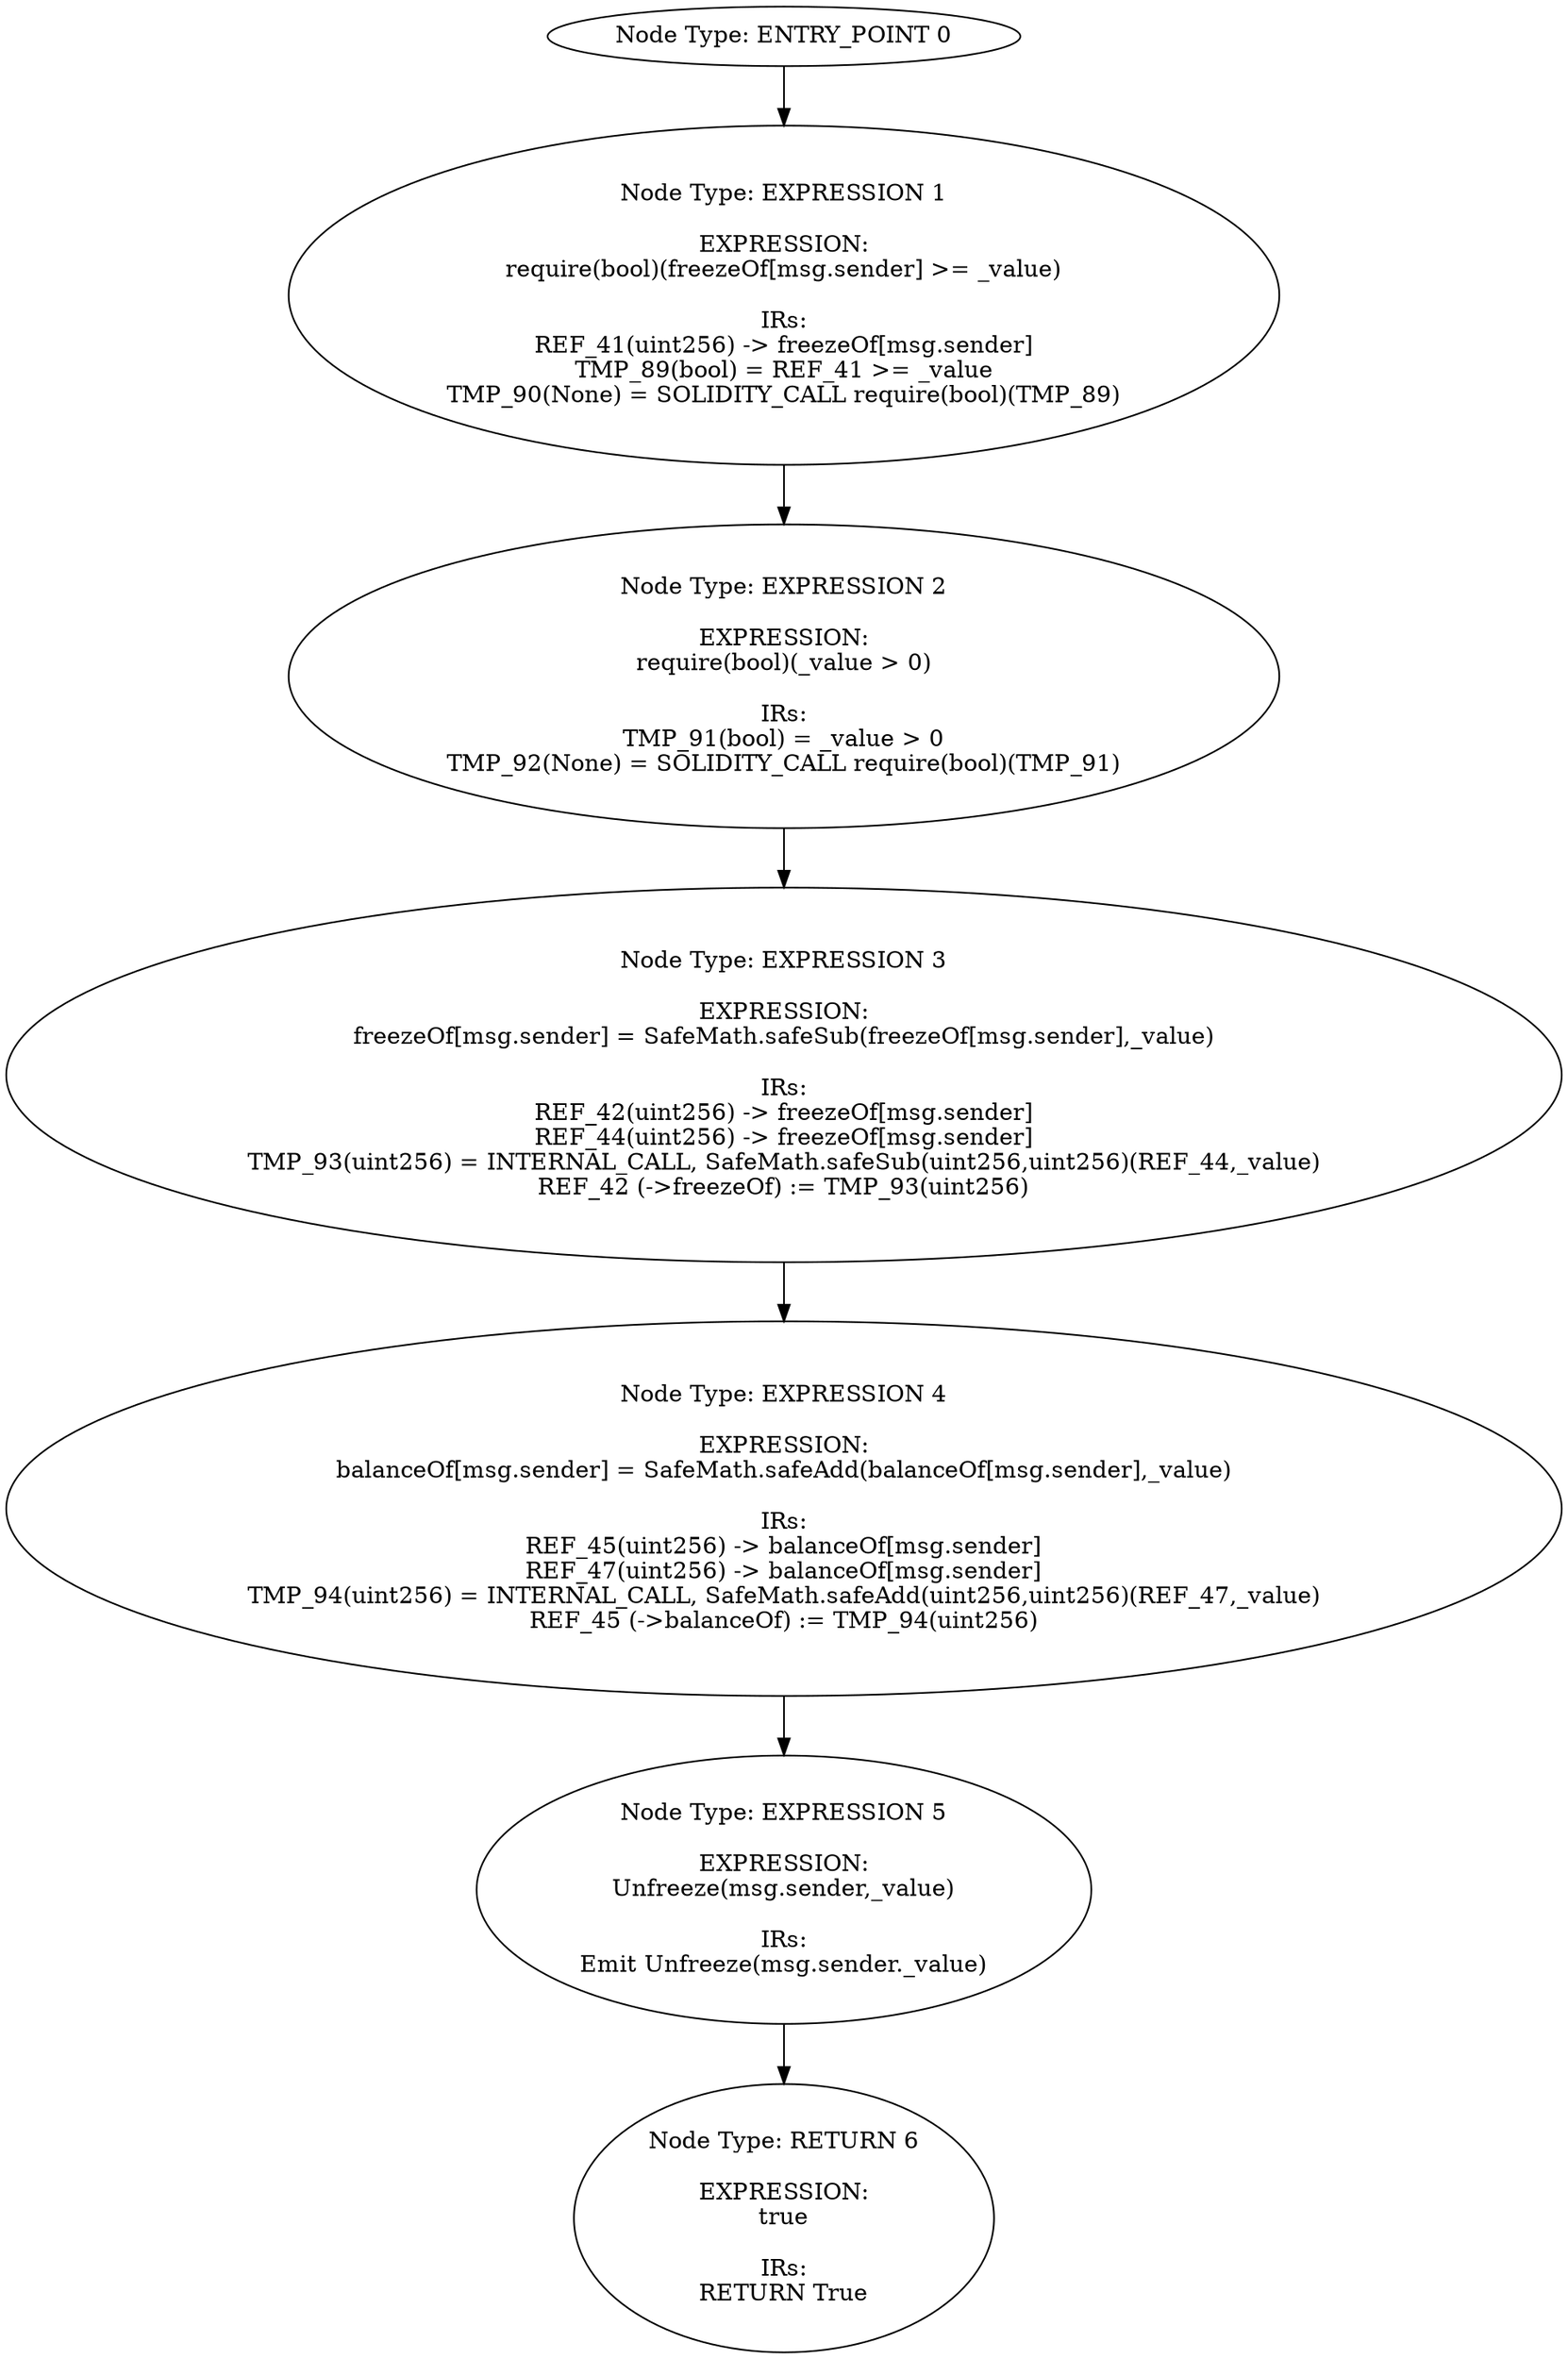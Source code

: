 digraph{
0[label="Node Type: ENTRY_POINT 0
"];
0->1;
1[label="Node Type: EXPRESSION 1

EXPRESSION:
require(bool)(freezeOf[msg.sender] >= _value)

IRs:
REF_41(uint256) -> freezeOf[msg.sender]
TMP_89(bool) = REF_41 >= _value
TMP_90(None) = SOLIDITY_CALL require(bool)(TMP_89)"];
1->2;
2[label="Node Type: EXPRESSION 2

EXPRESSION:
require(bool)(_value > 0)

IRs:
TMP_91(bool) = _value > 0
TMP_92(None) = SOLIDITY_CALL require(bool)(TMP_91)"];
2->3;
3[label="Node Type: EXPRESSION 3

EXPRESSION:
freezeOf[msg.sender] = SafeMath.safeSub(freezeOf[msg.sender],_value)

IRs:
REF_42(uint256) -> freezeOf[msg.sender]
REF_44(uint256) -> freezeOf[msg.sender]
TMP_93(uint256) = INTERNAL_CALL, SafeMath.safeSub(uint256,uint256)(REF_44,_value)
REF_42 (->freezeOf) := TMP_93(uint256)"];
3->4;
4[label="Node Type: EXPRESSION 4

EXPRESSION:
balanceOf[msg.sender] = SafeMath.safeAdd(balanceOf[msg.sender],_value)

IRs:
REF_45(uint256) -> balanceOf[msg.sender]
REF_47(uint256) -> balanceOf[msg.sender]
TMP_94(uint256) = INTERNAL_CALL, SafeMath.safeAdd(uint256,uint256)(REF_47,_value)
REF_45 (->balanceOf) := TMP_94(uint256)"];
4->5;
5[label="Node Type: EXPRESSION 5

EXPRESSION:
Unfreeze(msg.sender,_value)

IRs:
Emit Unfreeze(msg.sender._value)"];
5->6;
6[label="Node Type: RETURN 6

EXPRESSION:
true

IRs:
RETURN True"];
}
